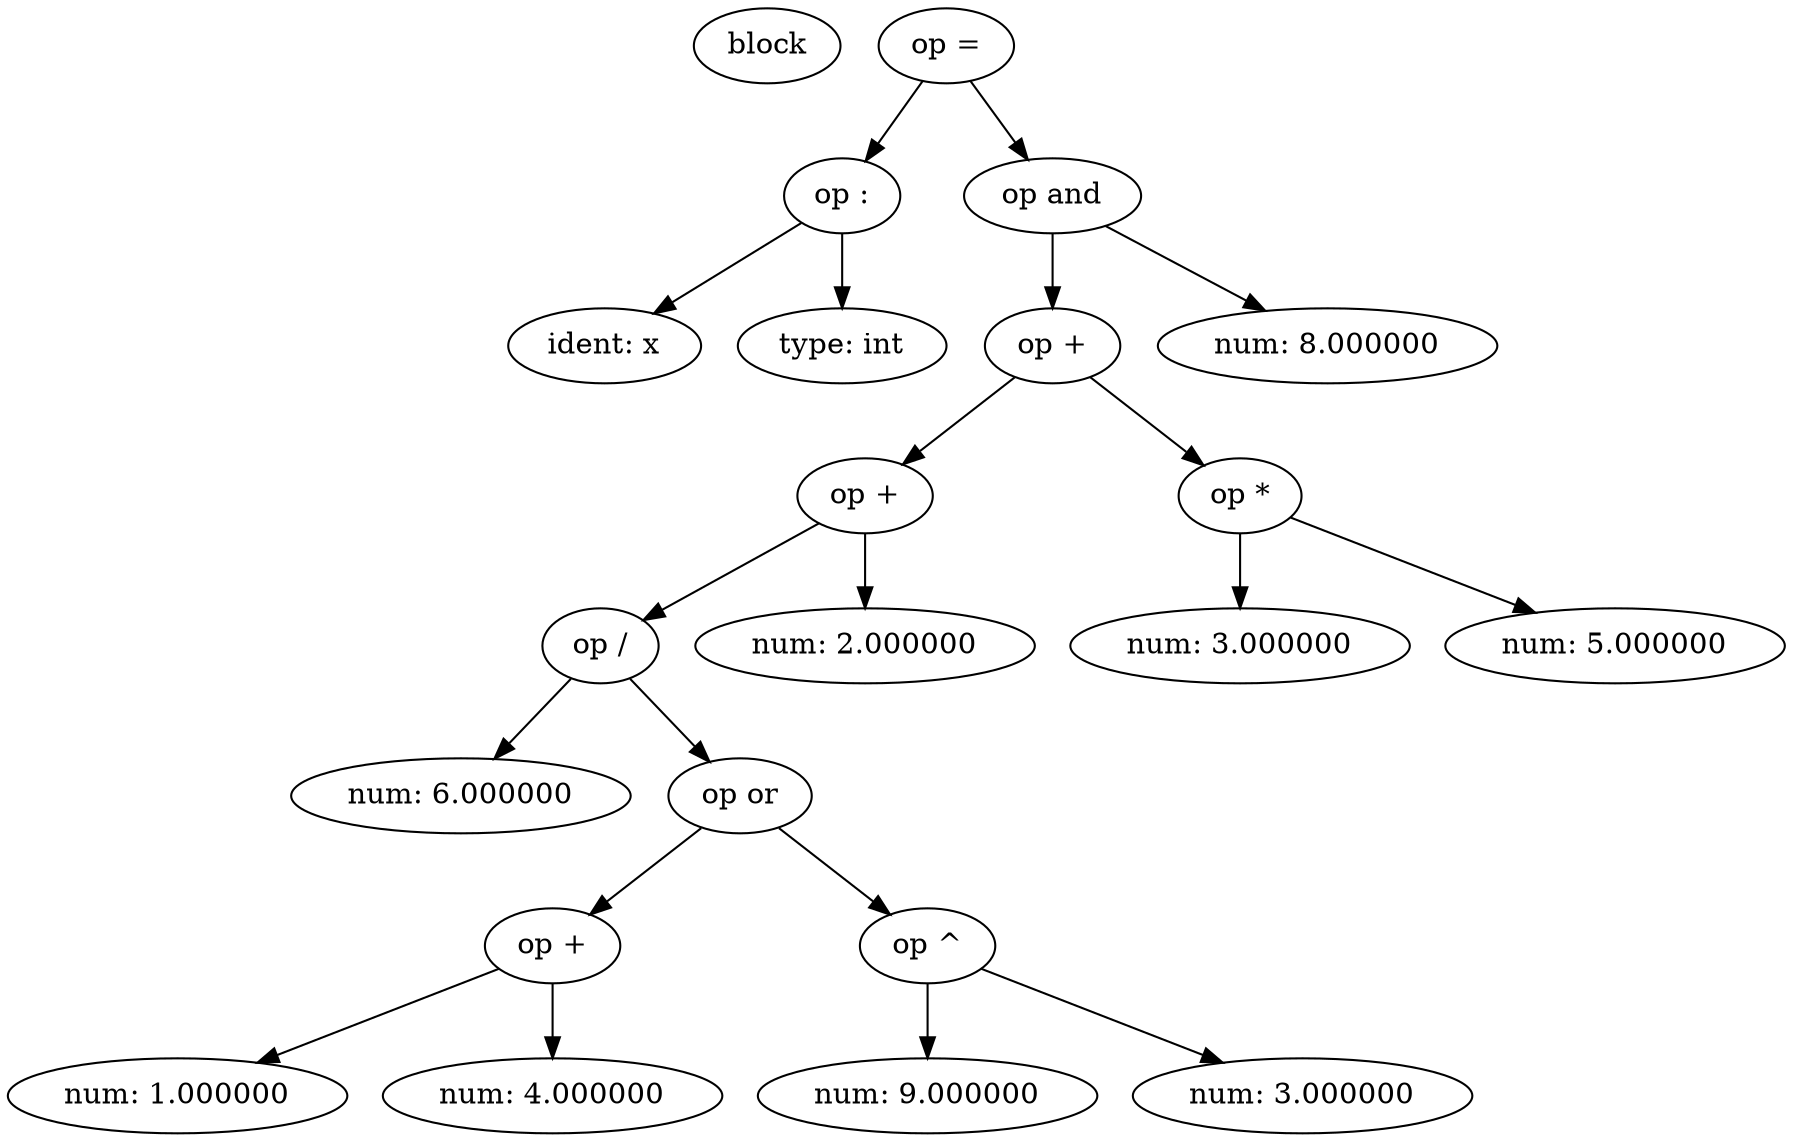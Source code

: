 digraph G {
0[label="block"];
1[label="ident: x"];
2[label="op :"];
3[label="type: int"];
4[label="op ="];
5[label="num: 6.000000"];
6[label="op /"];
7[label="num: 1.000000"];
8[label="op +"];
9[label="num: 4.000000"];
10[label="op or"];
11[label="num: 9.000000"];
12[label="op ^"];
13[label="num: 3.000000"];
14[label="op +"];
15[label="num: 2.000000"];
16[label="op +"];
17[label="num: 3.000000"];
18[label="op *"];
19[label="num: 5.000000"];
20[label="op and"];
21[label="num: 8.000000"];
2->1 ;
2->3 ;
4->2 ;
4->20 ;
6->5 ;
6->10 ;
8->7 ;
8->9 ;
10->8 ;
10->12 ;
12->11 ;
12->13 ;
14->6 ;
14->15 ;
16->14 ;
16->18 ;
18->17 ;
18->19 ;
20->16 ;
20->21 ;
}
